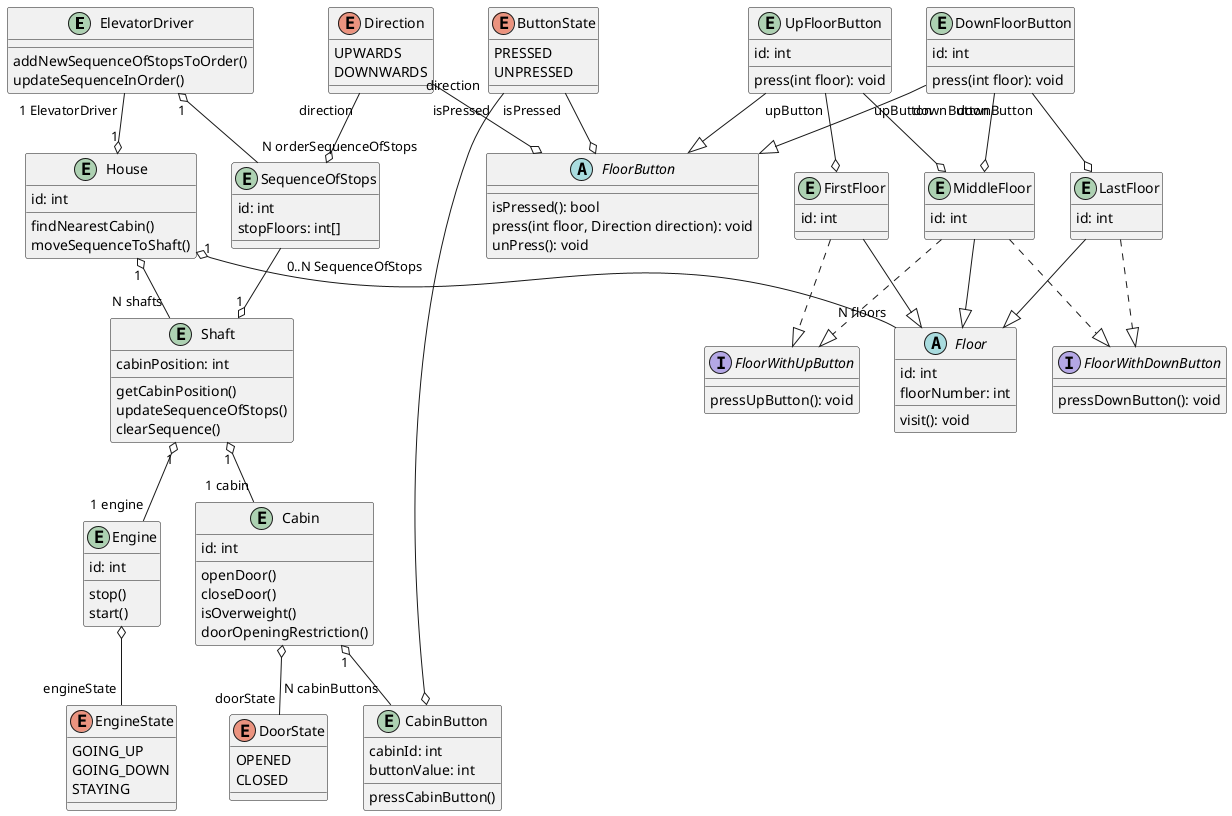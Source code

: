 @startuml
entity ElevatorDriver{

addNewSequenceOfStopsToOrder()
updateSequenceInOrder()
}

enum DoorState{
OPENED
CLOSED
}

entity Cabin{
id: int

openDoor()
closeDoor()
isOverweight()
doorOpeningRestriction()
}

entity SequenceOfStops {
id: int
stopFloors: int[]
}

Direction "direction" --o SequenceOfStops

ElevatorDriver "1" o-- "N orderSequenceOfStops" SequenceOfStops


enum EngineState{
GOING_UP
GOING_DOWN
STAYING
}

enum Direction{
UPWARDS
DOWNWARDS
}

enum ButtonState{
PRESSED
UNPRESSED
}

entity "CabinButton"{
cabinId: int
buttonValue: int

pressCabinButton()
}


abstract "FloorButton"{
  isPressed(): bool
  press(int floor, Direction direction): void
  unPress(): void
}

entity "UpFloorButton" {
  id: int

  press(int floor): void
}

entity "DownFloorButton" {
 id: int

 press(int floor): void
}

"UpFloorButton" --|> "FloorButton"
"DownFloorButton" --|> "FloorButton"

abstract Floor{
  id: int
  floorNumber: int
  visit(): void
}

interface FloorWithUpButton {
  pressUpButton(): void
}

interface FloorWithDownButton {
 pressDownButton(): void
}

entity FirstFloor {
  id: int
}

FirstFloor --|> Floor
FirstFloor ..|> FloorWithUpButton

entity LastFloor {
  id: int
}

LastFloor --|> Floor
LastFloor ..|> FloorWithDownButton

entity MiddleFloor {
  id: int
}

"UpFloorButton" "upButton" --o FirstFloor
"UpFloorButton" "upButton" --o MiddleFloor

"DownFloorButton" "downButton" --o MiddleFloor
"DownFloorButton" "downButton" --o LastFloor

MiddleFloor --|> Floor
MiddleFloor ..|> FloorWithUpButton
MiddleFloor ..|> FloorWithDownButton

Direction "direction" --o "FloorButton"

Cabin "1" o-- "N cabinButtons" "CabinButton"
ButtonState "isPressed " --o "FloorButton"
ButtonState "isPressed " --o "CabinButton"

entity Engine {
  id: int

  stop()
  start()
}

Engine o-- "engineState" EngineState

entity Shaft {
  cabinPosition: int

  getCabinPosition()
  updateSequenceOfStops()
  clearSequence()
}

Shaft "1" o-- "1 engine" Engine

entity House {
  id: int
    findNearestCabin()
    moveSequenceToShaft()

}

House "1" o-- "N floors" Floor
House "1" o-- "N shafts" Shaft

ElevatorDriver "1 ElevatorDriver" --o "1" House
Shaft "1" o-- "1 cabin" Cabin

Cabin o-- "doorState" DoorState

SequenceOfStops "0..N SequenceOfStops" --o "1" Shaft
@enduml
